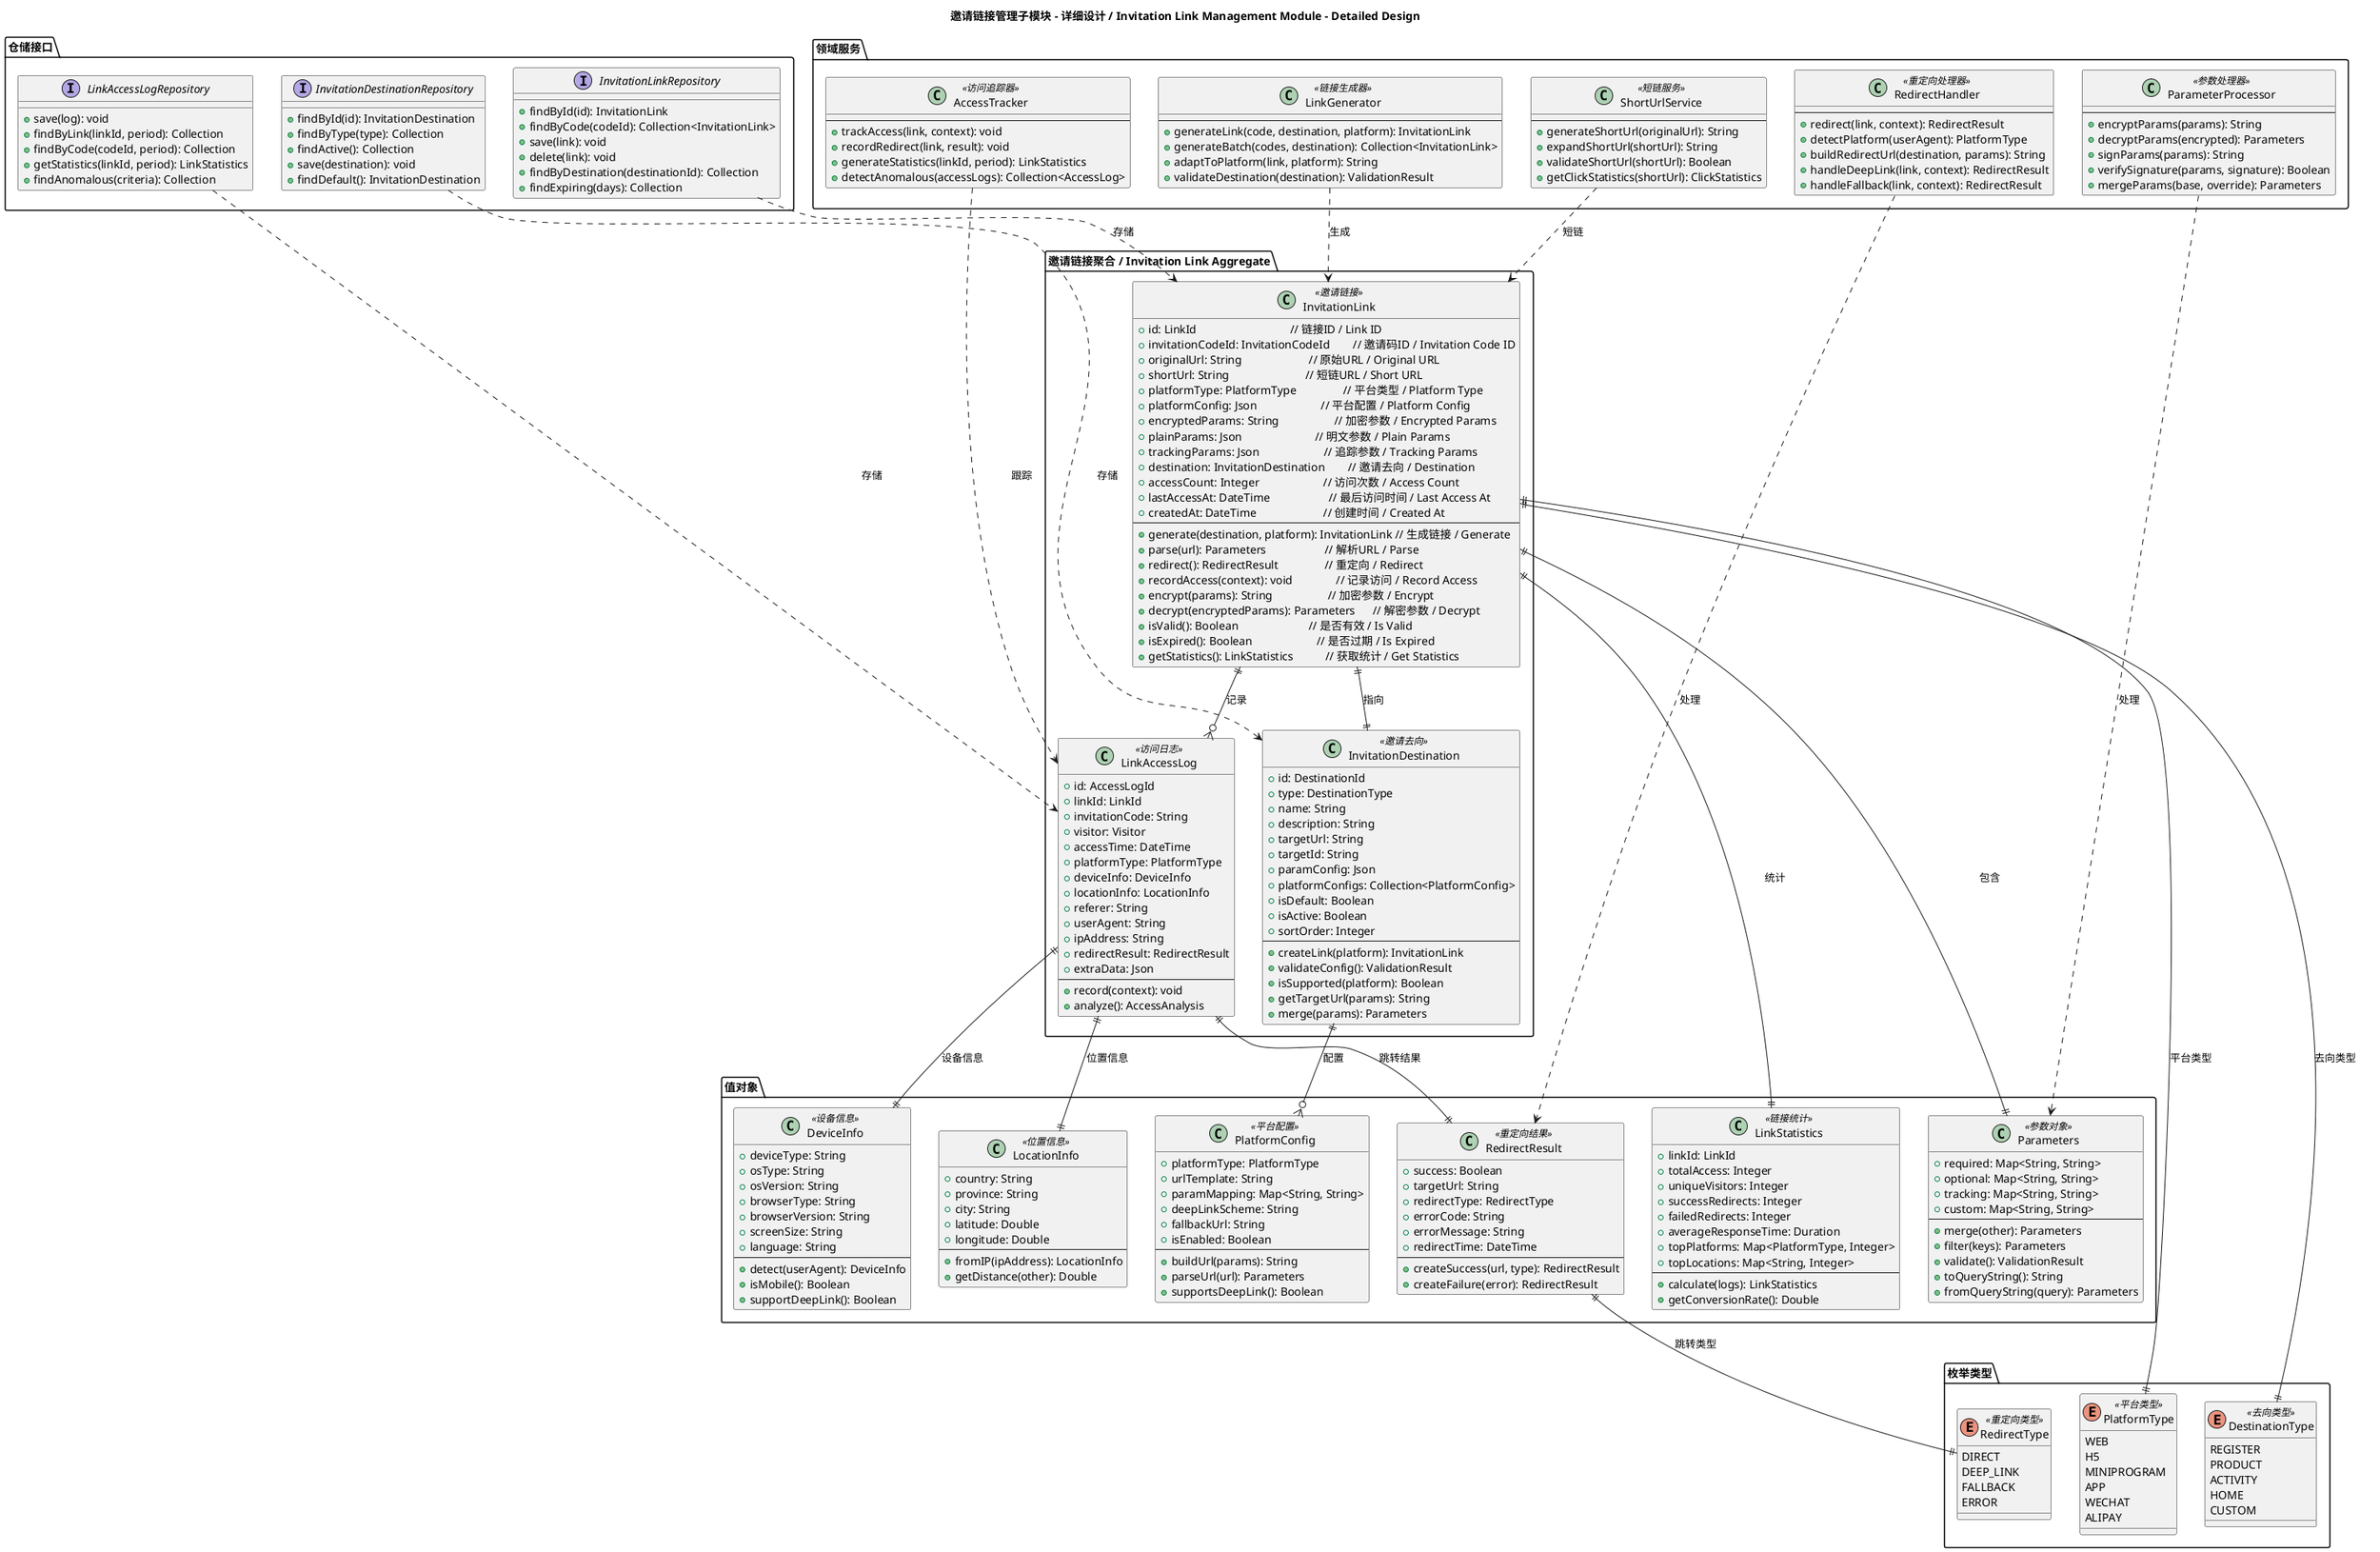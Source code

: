 @startuml invitation_link_detail

title 邀请链接管理子模块 - 详细设计 / Invitation Link Management Module - Detailed Design

package "邀请链接聚合 / Invitation Link Aggregate" {
    class InvitationLink <<邀请链接>> {
        +id: LinkId                                // 链接ID / Link ID
        +invitationCodeId: InvitationCodeId        // 邀请码ID / Invitation Code ID
        +originalUrl: String                       // 原始URL / Original URL
        +shortUrl: String                          // 短链URL / Short URL
        +platformType: PlatformType                // 平台类型 / Platform Type
        +platformConfig: Json                      // 平台配置 / Platform Config
        +encryptedParams: String                   // 加密参数 / Encrypted Params
        +plainParams: Json                         // 明文参数 / Plain Params
        +trackingParams: Json                      // 追踪参数 / Tracking Params
        +destination: InvitationDestination        // 邀请去向 / Destination
        +accessCount: Integer                      // 访问次数 / Access Count
        +lastAccessAt: DateTime                    // 最后访问时间 / Last Access At
        +createdAt: DateTime                       // 创建时间 / Created At
        --
        +generate(destination, platform): InvitationLink // 生成链接 / Generate
        +parse(url): Parameters                    // 解析URL / Parse
        +redirect(): RedirectResult                // 重定向 / Redirect
        +recordAccess(context): void               // 记录访问 / Record Access
        +encrypt(params): String                   // 加密参数 / Encrypt
        +decrypt(encryptedParams): Parameters      // 解密参数 / Decrypt
        +isValid(): Boolean                        // 是否有效 / Is Valid
        +isExpired(): Boolean                      // 是否过期 / Is Expired
        +getStatistics(): LinkStatistics           // 获取统计 / Get Statistics
    }

    class InvitationDestination <<邀请去向>> {
        +id: DestinationId
        +type: DestinationType
        +name: String
        +description: String
        +targetUrl: String
        +targetId: String
        +paramConfig: Json
        +platformConfigs: Collection<PlatformConfig>
        +isDefault: Boolean
        +isActive: Boolean
        +sortOrder: Integer
        --
        +createLink(platform): InvitationLink
        +validateConfig(): ValidationResult
        +isSupported(platform): Boolean
        +getTargetUrl(params): String
        +merge(params): Parameters
    }

    class LinkAccessLog <<访问日志>> {
        +id: AccessLogId
        +linkId: LinkId
        +invitationCode: String
        +visitor: Visitor
        +accessTime: DateTime
        +platformType: PlatformType
        +deviceInfo: DeviceInfo
        +locationInfo: LocationInfo
        +referer: String
        +userAgent: String
        +ipAddress: String
        +redirectResult: RedirectResult
        +extraData: Json
        --
        +record(context): void
        +analyze(): AccessAnalysis
    }
}

package "值对象" {
    class Parameters <<参数对象>> {
        +required: Map<String, String>
        +optional: Map<String, String>
        +tracking: Map<String, String>
        +custom: Map<String, String>
        --
        +merge(other): Parameters
        +filter(keys): Parameters
        +validate(): ValidationResult
        +toQueryString(): String
        +fromQueryString(query): Parameters
    }

    class DeviceInfo <<设备信息>> {
        +deviceType: String
        +osType: String
        +osVersion: String
        +browserType: String
        +browserVersion: String
        +screenSize: String
        +language: String
        --
        +detect(userAgent): DeviceInfo
        +isMobile(): Boolean
        +supportDeepLink(): Boolean
    }

    class LocationInfo <<位置信息>> {
        +country: String
        +province: String
        +city: String
        +latitude: Double
        +longitude: Double
        --
        +fromIP(ipAddress): LocationInfo
        +getDistance(other): Double
    }

    class RedirectResult <<重定向结果>> {
        +success: Boolean
        +targetUrl: String
        +redirectType: RedirectType
        +errorCode: String
        +errorMessage: String
        +redirectTime: DateTime
        --
        +createSuccess(url, type): RedirectResult
        +createFailure(error): RedirectResult
    }

    class LinkStatistics <<链接统计>> {
        +linkId: LinkId
        +totalAccess: Integer
        +uniqueVisitors: Integer
        +successRedirects: Integer
        +failedRedirects: Integer
        +averageResponseTime: Duration
        +topPlatforms: Map<PlatformType, Integer>
        +topLocations: Map<String, Integer>
        --
        +calculate(logs): LinkStatistics
        +getConversionRate(): Double
    }

    class PlatformConfig <<平台配置>> {
        +platformType: PlatformType
        +urlTemplate: String
        +paramMapping: Map<String, String>
        +deepLinkScheme: String
        +fallbackUrl: String
        +isEnabled: Boolean
        --
        +buildUrl(params): String
        +parseUrl(url): Parameters
        +supportsDeepLink(): Boolean
    }
}

package "领域服务" {
    class LinkGenerator <<链接生成器>> {
        --
        +generateLink(code, destination, platform): InvitationLink
        +generateBatch(codes, destination): Collection<InvitationLink>
        +adaptToPlatform(link, platform): String
        +validateDestination(destination): ValidationResult
    }

    class ParameterProcessor <<参数处理器>> {
        --
        +encryptParams(params): String
        +decryptParams(encrypted): Parameters
        +signParams(params): String
        +verifySignature(params, signature): Boolean
        +mergeParams(base, override): Parameters
    }

    class RedirectHandler <<重定向处理器>> {
        --
        +redirect(link, context): RedirectResult
        +detectPlatform(userAgent): PlatformType
        +buildRedirectUrl(destination, params): String
        +handleDeepLink(link, context): RedirectResult
        +handleFallback(link, context): RedirectResult
    }

    class AccessTracker <<访问追踪器>> {
        --
        +trackAccess(link, context): void
        +recordRedirect(link, result): void
        +generateStatistics(linkId, period): LinkStatistics
        +detectAnomalous(accessLogs): Collection<AccessLog>
    }

    class ShortUrlService <<短链服务>> {
        --
        +generateShortUrl(originalUrl): String
        +expandShortUrl(shortUrl): String
        +validateShortUrl(shortUrl): Boolean
        +getClickStatistics(shortUrl): ClickStatistics
    }
}

package "枚举类型" {
    enum DestinationType <<去向类型>> {
        REGISTER
        PRODUCT
        ACTIVITY
        HOME
        CUSTOM
    }

    enum PlatformType <<平台类型>> {
        WEB
        H5
        MINIPROGRAM
        APP
        WECHAT
        ALIPAY
    }

    enum RedirectType <<重定向类型>> {
        DIRECT
        DEEP_LINK
        FALLBACK
        ERROR
    }
}

package "仓储接口" {
    interface InvitationLinkRepository {
        +findById(id): InvitationLink
        +findByCode(codeId): Collection<InvitationLink>
        +save(link): void
        +delete(link): void
        +findByDestination(destinationId): Collection
        +findExpiring(days): Collection
    }

    interface InvitationDestinationRepository {
        +findById(id): InvitationDestination
        +findByType(type): Collection
        +findActive(): Collection
        +save(destination): void
        +findDefault(): InvitationDestination
    }

    interface LinkAccessLogRepository {
        +save(log): void
        +findByLink(linkId, period): Collection
        +findByCode(codeId, period): Collection
        +getStatistics(linkId, period): LinkStatistics
        +findAnomalous(criteria): Collection
    }
}

' 关系定义
InvitationLink ||--|| InvitationDestination : "指向"
InvitationLink ||--o{ LinkAccessLog : "记录"
InvitationLink ||--|| Parameters : "包含"
InvitationLink ||--|| LinkStatistics : "统计"

InvitationDestination ||--o{ PlatformConfig : "配置"
LinkAccessLog ||--|| DeviceInfo : "设备信息"
LinkAccessLog ||--|| LocationInfo : "位置信息"
LinkAccessLog ||--|| RedirectResult : "跳转结果"

InvitationLink ||--|| DestinationType : "去向类型"
InvitationLink ||--|| PlatformType : "平台类型"
RedirectResult ||--|| RedirectType : "跳转类型"

LinkGenerator ..> InvitationLink : "生成"
ParameterProcessor ..> Parameters : "处理"
RedirectHandler ..> RedirectResult : "处理"
AccessTracker ..> LinkAccessLog : "跟踪"
ShortUrlService ..> InvitationLink : "短链"

InvitationLinkRepository ..> InvitationLink : "存储"
InvitationDestinationRepository ..> InvitationDestination : "存储"
LinkAccessLogRepository ..> LinkAccessLog : "存储"

@enduml 